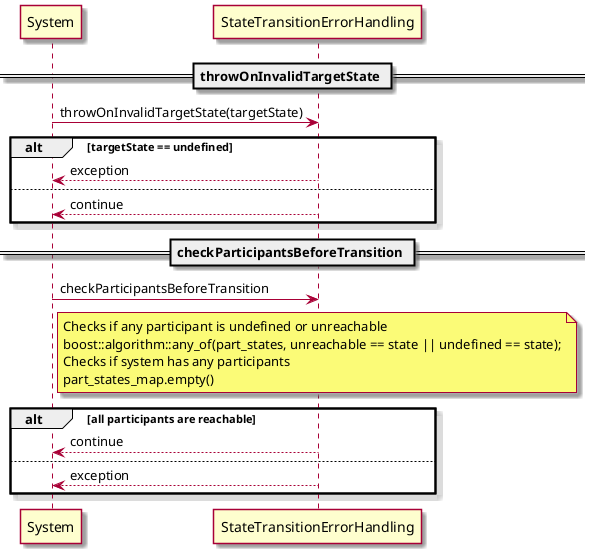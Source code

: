@startuml 
skin rose

participant System
participant StateTransitionErrorHandling

== throwOnInvalidTargetState ==
System -> StateTransitionErrorHandling :throwOnInvalidTargetState(targetState)

alt targetState == undefined
    System <-- StateTransitionErrorHandling : exception
else
    System <-- StateTransitionErrorHandling : continue
end 

== checkParticipantsBeforeTransition ==

System -> StateTransitionErrorHandling :checkParticipantsBeforeTransition

note over StateTransitionErrorHandling
Checks if any participant is undefined or unreachable
boost::algorithm::any_of(part_states, unreachable == state || undefined == state);
Checks if system has any participants
part_states_map.empty()
endnote

alt all participants are reachable
    System <-- StateTransitionErrorHandling : continue
else
    System <-- StateTransitionErrorHandling : exception
end     
    
    
@enduml